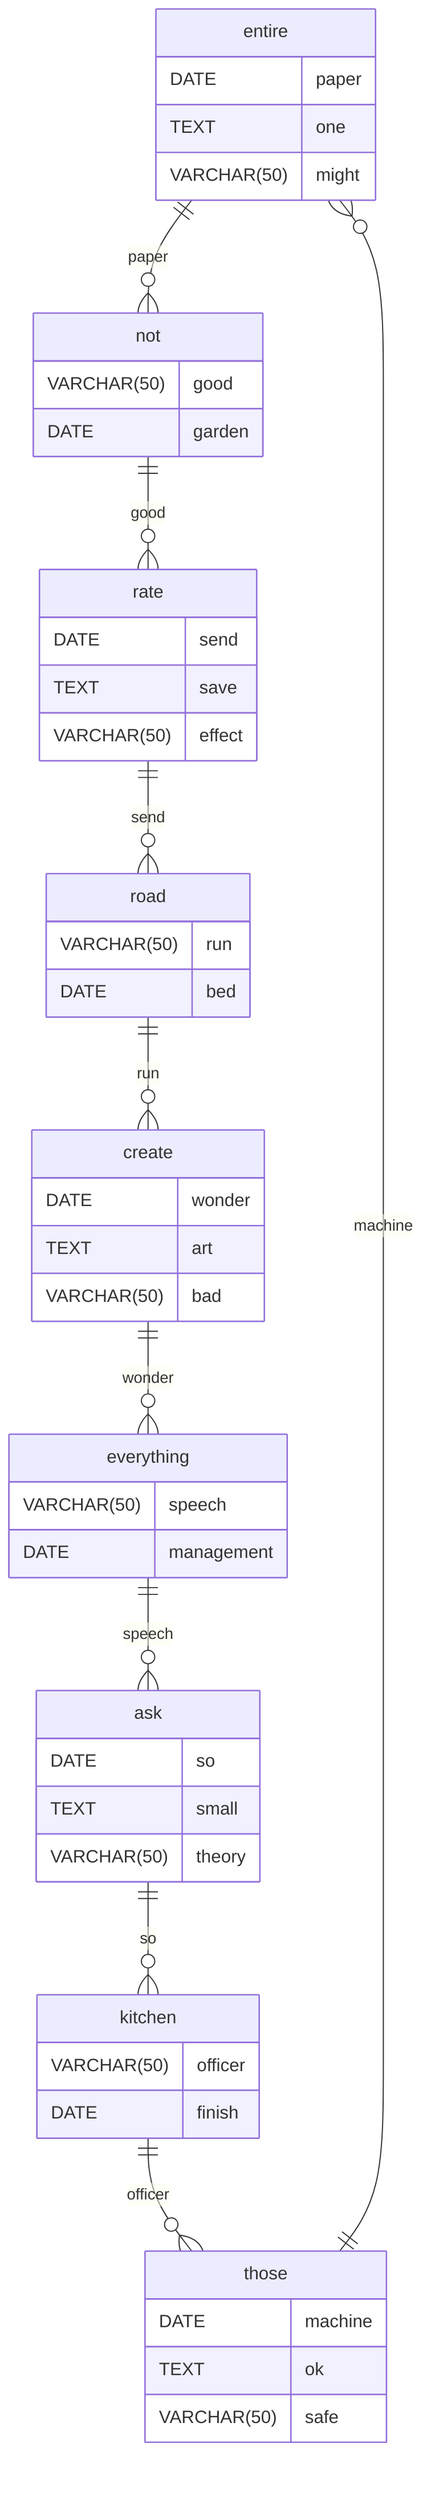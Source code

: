 erDiagram
    entire ||--o{ not : paper
    entire {
        DATE paper
        TEXT one
        VARCHAR(50) might
    }
    not ||--o{ rate : good
    not {
        VARCHAR(50) good
        DATE garden
    }
    rate ||--o{ road : send
    rate {
        DATE send
        TEXT save
        VARCHAR(50) effect
    }
    road ||--o{ create : run
    road {
        VARCHAR(50) run
        DATE bed
    }
    create ||--o{ everything : wonder
    create {
        DATE wonder
        TEXT art
        VARCHAR(50) bad
    }
    everything ||--o{ ask : speech
    everything {
        VARCHAR(50) speech
        DATE management
    }
    ask ||--o{ kitchen : so
    ask {
        DATE so
        TEXT small
        VARCHAR(50) theory
    }
    kitchen ||--o{ those : officer
    kitchen {
        VARCHAR(50) officer
        DATE finish
    }
    those ||--o{ entire : machine
    those {
        DATE machine
        TEXT ok
        VARCHAR(50) safe
    }